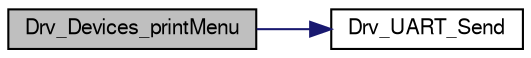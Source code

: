 digraph "Drv_Devices_printMenu"
{
  edge [fontname="FreeSans",fontsize="10",labelfontname="FreeSans",labelfontsize="10"];
  node [fontname="FreeSans",fontsize="10",shape=record];
  rankdir="LR";
  Node1 [label="Drv_Devices_printMenu",height=0.2,width=0.4,color="black", fillcolor="grey75", style="filled", fontcolor="black"];
  Node1 -> Node2 [color="midnightblue",fontsize="10",style="solid",fontname="FreeSans"];
  Node2 [label="Drv_UART_Send",height=0.2,width=0.4,color="black", fillcolor="white", style="filled",URL="$group__UART__Library.html#ga3cd9c151bd9649652b8f6c7a8a371f4b",tooltip="Send data by UART. "];
}
